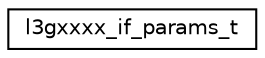 digraph "Graphical Class Hierarchy"
{
 // LATEX_PDF_SIZE
  edge [fontname="Helvetica",fontsize="10",labelfontname="Helvetica",labelfontsize="10"];
  node [fontname="Helvetica",fontsize="10",shape=record];
  rankdir="LR";
  Node0 [label="l3gxxxx_if_params_t",height=0.2,width=0.4,color="black", fillcolor="white", style="filled",URL="$structl3gxxxx__if__params__t.html",tooltip="L3Gxxxx Hardware interface parameters union."];
}
